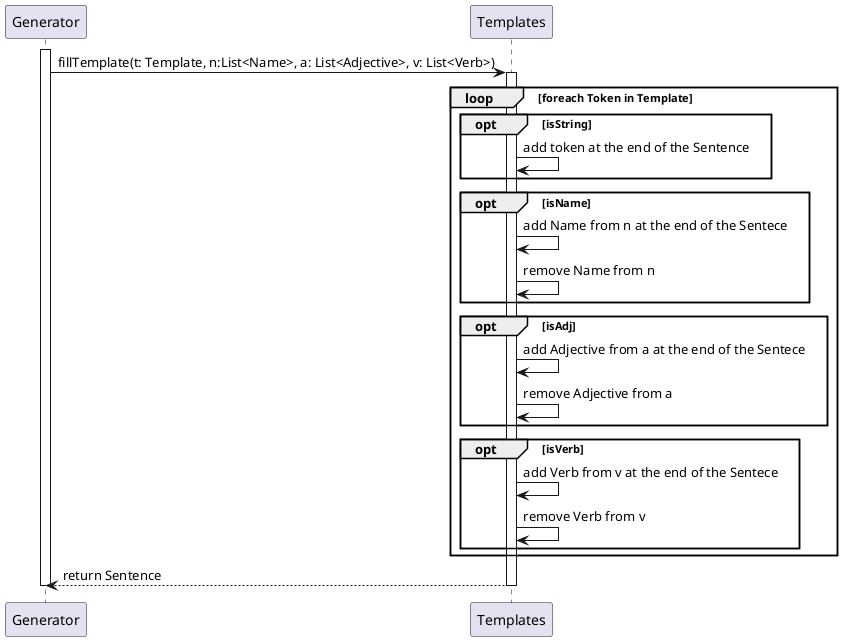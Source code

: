 @startuml InternalFillTemplate

activate Generator
Generator -> Templates: fillTemplate(t: Template, n:List<Name>, a: List<Adjective>, v: List<Verb>)
activate Templates

loop foreach Token in Template
    opt isString
        Templates->Templates: add token at the end of the Sentence
    end
    opt isName
        Templates ->Templates: add Name from n at the end of the Sentece
        Templates ->Templates: remove Name from n
    end
    opt isAdj
        Templates ->Templates: add Adjective from a at the end of the Sentece
        Templates ->Templates: remove Adjective from a
    end
    opt isVerb
        Templates ->Templates: add Verb from v at the end of the Sentece
        Templates ->Templates: remove Verb from v
    end       
end

Templates --> Generator: return Sentence 
deactivate Templates

deactivate Generator

@enduml
